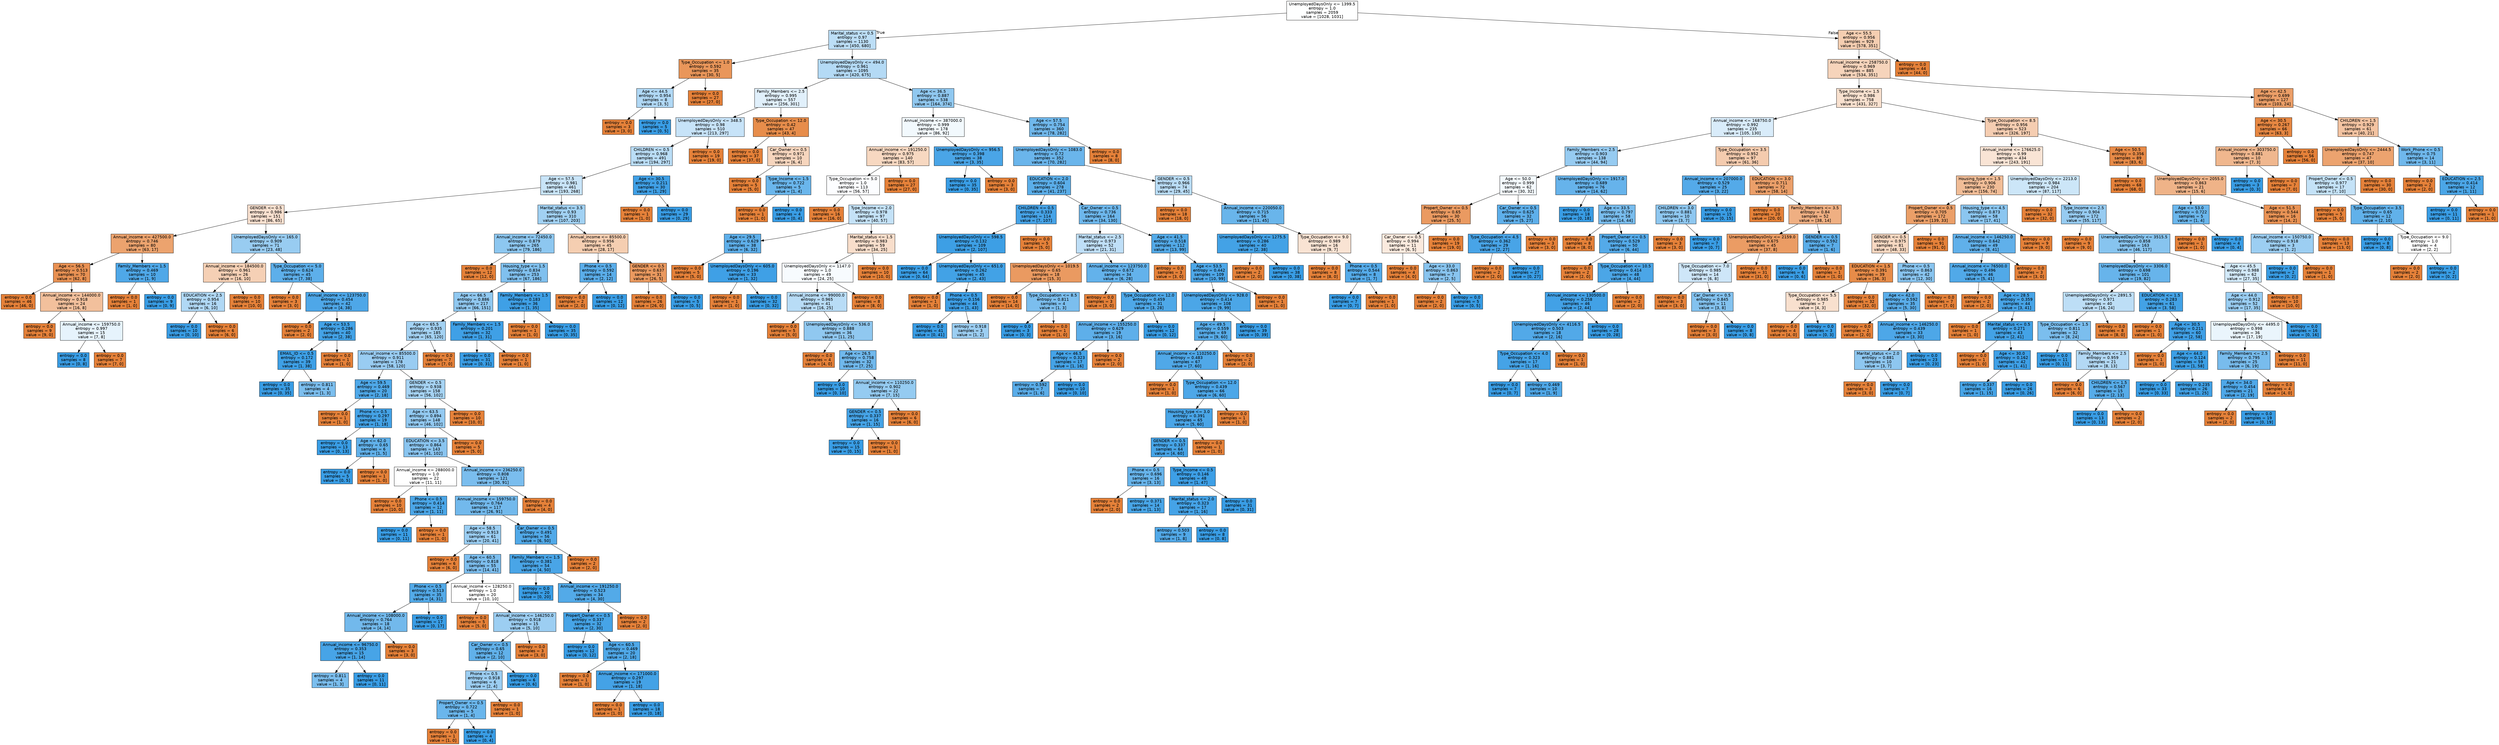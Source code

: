 digraph Tree {
node [shape=box, style="filled", color="black", fontname="helvetica"] ;
edge [fontname="helvetica"] ;
0 [label="UnemployedDaysOnly <= 1399.5\nentropy = 1.0\nsamples = 2059\nvalue = [1028, 1031]", fillcolor="#feffff"] ;
1 [label="Marital_status <= 0.5\nentropy = 0.97\nsamples = 1130\nvalue = [450, 680]", fillcolor="#bcdef6"] ;
0 -> 1 [labeldistance=2.5, labelangle=45, headlabel="True"] ;
2 [label="Type_Occupation <= 1.0\nentropy = 0.592\nsamples = 35\nvalue = [30, 5]", fillcolor="#e9965a"] ;
1 -> 2 ;
3 [label="Age <= 44.5\nentropy = 0.954\nsamples = 8\nvalue = [3, 5]", fillcolor="#b0d8f5"] ;
2 -> 3 ;
4 [label="entropy = 0.0\nsamples = 3\nvalue = [3, 0]", fillcolor="#e58139"] ;
3 -> 4 ;
5 [label="entropy = 0.0\nsamples = 5\nvalue = [0, 5]", fillcolor="#399de5"] ;
3 -> 5 ;
6 [label="entropy = 0.0\nsamples = 27\nvalue = [27, 0]", fillcolor="#e58139"] ;
2 -> 6 ;
7 [label="UnemployedDaysOnly <= 494.0\nentropy = 0.961\nsamples = 1095\nvalue = [420, 675]", fillcolor="#b4daf5"] ;
1 -> 7 ;
8 [label="Family_Members <= 2.5\nentropy = 0.995\nsamples = 557\nvalue = [256, 301]", fillcolor="#e1f0fb"] ;
7 -> 8 ;
9 [label="UnemployedDaysOnly <= 348.5\nentropy = 0.98\nsamples = 510\nvalue = [213, 297]", fillcolor="#c7e3f8"] ;
8 -> 9 ;
10 [label="CHILDREN <= 0.5\nentropy = 0.968\nsamples = 491\nvalue = [194, 297]", fillcolor="#baddf6"] ;
9 -> 10 ;
11 [label="Age <= 57.5\nentropy = 0.981\nsamples = 461\nvalue = [193, 268]", fillcolor="#c8e4f8"] ;
10 -> 11 ;
12 [label="GENDER <= 0.5\nentropy = 0.986\nsamples = 151\nvalue = [86, 65]", fillcolor="#f9e0cf"] ;
11 -> 12 ;
13 [label="Annual_income <= 427500.0\nentropy = 0.746\nsamples = 80\nvalue = [63, 17]", fillcolor="#eca36e"] ;
12 -> 13 ;
14 [label="Age <= 56.5\nentropy = 0.513\nsamples = 70\nvalue = [62, 8]", fillcolor="#e89153"] ;
13 -> 14 ;
15 [label="entropy = 0.0\nsamples = 46\nvalue = [46, 0]", fillcolor="#e58139"] ;
14 -> 15 ;
16 [label="Annual_income <= 144000.0\nentropy = 0.918\nsamples = 24\nvalue = [16, 8]", fillcolor="#f2c09c"] ;
14 -> 16 ;
17 [label="entropy = 0.0\nsamples = 9\nvalue = [9, 0]", fillcolor="#e58139"] ;
16 -> 17 ;
18 [label="Annual_income <= 159750.0\nentropy = 0.997\nsamples = 15\nvalue = [7, 8]", fillcolor="#e6f3fc"] ;
16 -> 18 ;
19 [label="entropy = 0.0\nsamples = 8\nvalue = [0, 8]", fillcolor="#399de5"] ;
18 -> 19 ;
20 [label="entropy = 0.0\nsamples = 7\nvalue = [7, 0]", fillcolor="#e58139"] ;
18 -> 20 ;
21 [label="Family_Members <= 1.5\nentropy = 0.469\nsamples = 10\nvalue = [1, 9]", fillcolor="#4fa8e8"] ;
13 -> 21 ;
22 [label="entropy = 0.0\nsamples = 1\nvalue = [1, 0]", fillcolor="#e58139"] ;
21 -> 22 ;
23 [label="entropy = 0.0\nsamples = 9\nvalue = [0, 9]", fillcolor="#399de5"] ;
21 -> 23 ;
24 [label="UnemployedDaysOnly <= 165.0\nentropy = 0.909\nsamples = 71\nvalue = [23, 48]", fillcolor="#98ccf1"] ;
12 -> 24 ;
25 [label="Annual_income <= 184500.0\nentropy = 0.961\nsamples = 26\nvalue = [16, 10]", fillcolor="#f5d0b5"] ;
24 -> 25 ;
26 [label="EDUCATION <= 2.5\nentropy = 0.954\nsamples = 16\nvalue = [6, 10]", fillcolor="#b0d8f5"] ;
25 -> 26 ;
27 [label="entropy = 0.0\nsamples = 10\nvalue = [0, 10]", fillcolor="#399de5"] ;
26 -> 27 ;
28 [label="entropy = 0.0\nsamples = 6\nvalue = [6, 0]", fillcolor="#e58139"] ;
26 -> 28 ;
29 [label="entropy = 0.0\nsamples = 10\nvalue = [10, 0]", fillcolor="#e58139"] ;
25 -> 29 ;
30 [label="Type_Occupation <= 5.0\nentropy = 0.624\nsamples = 45\nvalue = [7, 38]", fillcolor="#5dafea"] ;
24 -> 30 ;
31 [label="entropy = 0.0\nsamples = 3\nvalue = [3, 0]", fillcolor="#e58139"] ;
30 -> 31 ;
32 [label="Annual_income <= 123750.0\nentropy = 0.454\nsamples = 42\nvalue = [4, 38]", fillcolor="#4ea7e8"] ;
30 -> 32 ;
33 [label="entropy = 0.0\nsamples = 2\nvalue = [2, 0]", fillcolor="#e58139"] ;
32 -> 33 ;
34 [label="Age <= 53.5\nentropy = 0.286\nsamples = 40\nvalue = [2, 38]", fillcolor="#43a2e6"] ;
32 -> 34 ;
35 [label="EMAIL_ID <= 0.5\nentropy = 0.172\nsamples = 39\nvalue = [1, 38]", fillcolor="#3ea0e6"] ;
34 -> 35 ;
36 [label="entropy = 0.0\nsamples = 35\nvalue = [0, 35]", fillcolor="#399de5"] ;
35 -> 36 ;
37 [label="entropy = 0.811\nsamples = 4\nvalue = [1, 3]", fillcolor="#7bbeee"] ;
35 -> 37 ;
38 [label="entropy = 0.0\nsamples = 1\nvalue = [1, 0]", fillcolor="#e58139"] ;
34 -> 38 ;
39 [label="Marital_status <= 3.5\nentropy = 0.93\nsamples = 310\nvalue = [107, 203]", fillcolor="#a1d1f3"] ;
11 -> 39 ;
40 [label="Annual_income <= 72450.0\nentropy = 0.879\nsamples = 265\nvalue = [79, 186]", fillcolor="#8dc7f0"] ;
39 -> 40 ;
41 [label="entropy = 0.0\nsamples = 12\nvalue = [12, 0]", fillcolor="#e58139"] ;
40 -> 41 ;
42 [label="Housing_type <= 1.5\nentropy = 0.834\nsamples = 253\nvalue = [67, 186]", fillcolor="#80c0ee"] ;
40 -> 42 ;
43 [label="Age <= 66.5\nentropy = 0.886\nsamples = 217\nvalue = [66, 151]", fillcolor="#90c8f0"] ;
42 -> 43 ;
44 [label="Age <= 65.5\nentropy = 0.935\nsamples = 185\nvalue = [65, 120]", fillcolor="#a4d2f3"] ;
43 -> 44 ;
45 [label="Annual_income <= 85500.0\nentropy = 0.911\nsamples = 178\nvalue = [58, 120]", fillcolor="#99ccf2"] ;
44 -> 45 ;
46 [label="Age <= 59.5\nentropy = 0.469\nsamples = 20\nvalue = [2, 18]", fillcolor="#4fa8e8"] ;
45 -> 46 ;
47 [label="entropy = 0.0\nsamples = 1\nvalue = [1, 0]", fillcolor="#e58139"] ;
46 -> 47 ;
48 [label="Phone <= 0.5\nentropy = 0.297\nsamples = 19\nvalue = [1, 18]", fillcolor="#44a2e6"] ;
46 -> 48 ;
49 [label="entropy = 0.0\nsamples = 13\nvalue = [0, 13]", fillcolor="#399de5"] ;
48 -> 49 ;
50 [label="Age <= 62.0\nentropy = 0.65\nsamples = 6\nvalue = [1, 5]", fillcolor="#61b1ea"] ;
48 -> 50 ;
51 [label="entropy = 0.0\nsamples = 5\nvalue = [0, 5]", fillcolor="#399de5"] ;
50 -> 51 ;
52 [label="entropy = 0.0\nsamples = 1\nvalue = [1, 0]", fillcolor="#e58139"] ;
50 -> 52 ;
53 [label="GENDER <= 0.5\nentropy = 0.938\nsamples = 158\nvalue = [56, 102]", fillcolor="#a6d3f3"] ;
45 -> 53 ;
54 [label="Age <= 63.5\nentropy = 0.894\nsamples = 148\nvalue = [46, 102]", fillcolor="#92c9f1"] ;
53 -> 54 ;
55 [label="EDUCATION <= 3.5\nentropy = 0.864\nsamples = 143\nvalue = [41, 102]", fillcolor="#89c4ef"] ;
54 -> 55 ;
56 [label="Annual_income <= 288000.0\nentropy = 1.0\nsamples = 22\nvalue = [11, 11]", fillcolor="#ffffff"] ;
55 -> 56 ;
57 [label="entropy = 0.0\nsamples = 10\nvalue = [10, 0]", fillcolor="#e58139"] ;
56 -> 57 ;
58 [label="Phone <= 0.5\nentropy = 0.414\nsamples = 12\nvalue = [1, 11]", fillcolor="#4ba6e7"] ;
56 -> 58 ;
59 [label="entropy = 0.0\nsamples = 11\nvalue = [0, 11]", fillcolor="#399de5"] ;
58 -> 59 ;
60 [label="entropy = 0.0\nsamples = 1\nvalue = [1, 0]", fillcolor="#e58139"] ;
58 -> 60 ;
61 [label="Annual_income <= 236250.0\nentropy = 0.808\nsamples = 121\nvalue = [30, 91]", fillcolor="#7abdee"] ;
55 -> 61 ;
62 [label="Annual_income <= 159750.0\nentropy = 0.764\nsamples = 117\nvalue = [26, 91]", fillcolor="#72b9ec"] ;
61 -> 62 ;
63 [label="Age <= 58.5\nentropy = 0.913\nsamples = 61\nvalue = [20, 41]", fillcolor="#9acdf2"] ;
62 -> 63 ;
64 [label="entropy = 0.0\nsamples = 6\nvalue = [6, 0]", fillcolor="#e58139"] ;
63 -> 64 ;
65 [label="Age <= 60.5\nentropy = 0.818\nsamples = 55\nvalue = [14, 41]", fillcolor="#7dbeee"] ;
63 -> 65 ;
66 [label="Phone <= 0.5\nentropy = 0.513\nsamples = 35\nvalue = [4, 31]", fillcolor="#53aae8"] ;
65 -> 66 ;
67 [label="Annual_income <= 108000.0\nentropy = 0.764\nsamples = 18\nvalue = [4, 14]", fillcolor="#72b9ec"] ;
66 -> 67 ;
68 [label="Annual_income <= 96750.0\nentropy = 0.353\nsamples = 15\nvalue = [1, 14]", fillcolor="#47a4e7"] ;
67 -> 68 ;
69 [label="entropy = 0.811\nsamples = 4\nvalue = [1, 3]", fillcolor="#7bbeee"] ;
68 -> 69 ;
70 [label="entropy = 0.0\nsamples = 11\nvalue = [0, 11]", fillcolor="#399de5"] ;
68 -> 70 ;
71 [label="entropy = 0.0\nsamples = 3\nvalue = [3, 0]", fillcolor="#e58139"] ;
67 -> 71 ;
72 [label="entropy = 0.0\nsamples = 17\nvalue = [0, 17]", fillcolor="#399de5"] ;
66 -> 72 ;
73 [label="Annual_income <= 128250.0\nentropy = 1.0\nsamples = 20\nvalue = [10, 10]", fillcolor="#ffffff"] ;
65 -> 73 ;
74 [label="entropy = 0.0\nsamples = 5\nvalue = [5, 0]", fillcolor="#e58139"] ;
73 -> 74 ;
75 [label="Annual_income <= 146250.0\nentropy = 0.918\nsamples = 15\nvalue = [5, 10]", fillcolor="#9ccef2"] ;
73 -> 75 ;
76 [label="Car_Owner <= 0.5\nentropy = 0.65\nsamples = 12\nvalue = [2, 10]", fillcolor="#61b1ea"] ;
75 -> 76 ;
77 [label="Phone <= 0.5\nentropy = 0.918\nsamples = 6\nvalue = [2, 4]", fillcolor="#9ccef2"] ;
76 -> 77 ;
78 [label="Propert_Owner <= 0.5\nentropy = 0.722\nsamples = 5\nvalue = [1, 4]", fillcolor="#6ab6ec"] ;
77 -> 78 ;
79 [label="entropy = 0.0\nsamples = 1\nvalue = [1, 0]", fillcolor="#e58139"] ;
78 -> 79 ;
80 [label="entropy = 0.0\nsamples = 4\nvalue = [0, 4]", fillcolor="#399de5"] ;
78 -> 80 ;
81 [label="entropy = 0.0\nsamples = 1\nvalue = [1, 0]", fillcolor="#e58139"] ;
77 -> 81 ;
82 [label="entropy = 0.0\nsamples = 6\nvalue = [0, 6]", fillcolor="#399de5"] ;
76 -> 82 ;
83 [label="entropy = 0.0\nsamples = 3\nvalue = [3, 0]", fillcolor="#e58139"] ;
75 -> 83 ;
84 [label="Car_Owner <= 0.5\nentropy = 0.491\nsamples = 56\nvalue = [6, 50]", fillcolor="#51a9e8"] ;
62 -> 84 ;
85 [label="Family_Members <= 1.5\nentropy = 0.381\nsamples = 54\nvalue = [4, 50]", fillcolor="#49a5e7"] ;
84 -> 85 ;
86 [label="entropy = 0.0\nsamples = 20\nvalue = [0, 20]", fillcolor="#399de5"] ;
85 -> 86 ;
87 [label="Annual_income <= 191250.0\nentropy = 0.523\nsamples = 34\nvalue = [4, 30]", fillcolor="#53aae8"] ;
85 -> 87 ;
88 [label="Propert_Owner <= 0.5\nentropy = 0.337\nsamples = 32\nvalue = [2, 30]", fillcolor="#46a4e7"] ;
87 -> 88 ;
89 [label="entropy = 0.0\nsamples = 12\nvalue = [0, 12]", fillcolor="#399de5"] ;
88 -> 89 ;
90 [label="Age <= 60.5\nentropy = 0.469\nsamples = 20\nvalue = [2, 18]", fillcolor="#4fa8e8"] ;
88 -> 90 ;
91 [label="entropy = 0.0\nsamples = 1\nvalue = [1, 0]", fillcolor="#e58139"] ;
90 -> 91 ;
92 [label="Annual_income <= 171000.0\nentropy = 0.297\nsamples = 19\nvalue = [1, 18]", fillcolor="#44a2e6"] ;
90 -> 92 ;
93 [label="entropy = 0.0\nsamples = 1\nvalue = [1, 0]", fillcolor="#e58139"] ;
92 -> 93 ;
94 [label="entropy = 0.0\nsamples = 18\nvalue = [0, 18]", fillcolor="#399de5"] ;
92 -> 94 ;
95 [label="entropy = 0.0\nsamples = 2\nvalue = [2, 0]", fillcolor="#e58139"] ;
87 -> 95 ;
96 [label="entropy = 0.0\nsamples = 2\nvalue = [2, 0]", fillcolor="#e58139"] ;
84 -> 96 ;
97 [label="entropy = 0.0\nsamples = 4\nvalue = [4, 0]", fillcolor="#e58139"] ;
61 -> 97 ;
98 [label="entropy = 0.0\nsamples = 5\nvalue = [5, 0]", fillcolor="#e58139"] ;
54 -> 98 ;
99 [label="entropy = 0.0\nsamples = 10\nvalue = [10, 0]", fillcolor="#e58139"] ;
53 -> 99 ;
100 [label="entropy = 0.0\nsamples = 7\nvalue = [7, 0]", fillcolor="#e58139"] ;
44 -> 100 ;
101 [label="Family_Members <= 1.5\nentropy = 0.201\nsamples = 32\nvalue = [1, 31]", fillcolor="#3fa0e6"] ;
43 -> 101 ;
102 [label="entropy = 0.0\nsamples = 31\nvalue = [0, 31]", fillcolor="#399de5"] ;
101 -> 102 ;
103 [label="entropy = 0.0\nsamples = 1\nvalue = [1, 0]", fillcolor="#e58139"] ;
101 -> 103 ;
104 [label="Family_Members <= 1.5\nentropy = 0.183\nsamples = 36\nvalue = [1, 35]", fillcolor="#3fa0e6"] ;
42 -> 104 ;
105 [label="entropy = 0.0\nsamples = 1\nvalue = [1, 0]", fillcolor="#e58139"] ;
104 -> 105 ;
106 [label="entropy = 0.0\nsamples = 35\nvalue = [0, 35]", fillcolor="#399de5"] ;
104 -> 106 ;
107 [label="Annual_income <= 85500.0\nentropy = 0.956\nsamples = 45\nvalue = [28, 17]", fillcolor="#f5ceb1"] ;
39 -> 107 ;
108 [label="Phone <= 0.5\nentropy = 0.592\nsamples = 14\nvalue = [2, 12]", fillcolor="#5aade9"] ;
107 -> 108 ;
109 [label="entropy = 0.0\nsamples = 2\nvalue = [2, 0]", fillcolor="#e58139"] ;
108 -> 109 ;
110 [label="entropy = 0.0\nsamples = 12\nvalue = [0, 12]", fillcolor="#399de5"] ;
108 -> 110 ;
111 [label="GENDER <= 0.5\nentropy = 0.637\nsamples = 31\nvalue = [26, 5]", fillcolor="#ea995f"] ;
107 -> 111 ;
112 [label="entropy = 0.0\nsamples = 26\nvalue = [26, 0]", fillcolor="#e58139"] ;
111 -> 112 ;
113 [label="entropy = 0.0\nsamples = 5\nvalue = [0, 5]", fillcolor="#399de5"] ;
111 -> 113 ;
114 [label="Age <= 30.5\nentropy = 0.211\nsamples = 30\nvalue = [1, 29]", fillcolor="#40a0e6"] ;
10 -> 114 ;
115 [label="entropy = 0.0\nsamples = 1\nvalue = [1, 0]", fillcolor="#e58139"] ;
114 -> 115 ;
116 [label="entropy = 0.0\nsamples = 29\nvalue = [0, 29]", fillcolor="#399de5"] ;
114 -> 116 ;
117 [label="entropy = 0.0\nsamples = 19\nvalue = [19, 0]", fillcolor="#e58139"] ;
9 -> 117 ;
118 [label="Type_Occupation <= 12.0\nentropy = 0.42\nsamples = 47\nvalue = [43, 4]", fillcolor="#e78d4b"] ;
8 -> 118 ;
119 [label="entropy = 0.0\nsamples = 37\nvalue = [37, 0]", fillcolor="#e58139"] ;
118 -> 119 ;
120 [label="Car_Owner <= 0.5\nentropy = 0.971\nsamples = 10\nvalue = [6, 4]", fillcolor="#f6d5bd"] ;
118 -> 120 ;
121 [label="entropy = 0.0\nsamples = 5\nvalue = [5, 0]", fillcolor="#e58139"] ;
120 -> 121 ;
122 [label="Type_Income <= 1.5\nentropy = 0.722\nsamples = 5\nvalue = [1, 4]", fillcolor="#6ab6ec"] ;
120 -> 122 ;
123 [label="entropy = 0.0\nsamples = 1\nvalue = [1, 0]", fillcolor="#e58139"] ;
122 -> 123 ;
124 [label="entropy = 0.0\nsamples = 4\nvalue = [0, 4]", fillcolor="#399de5"] ;
122 -> 124 ;
125 [label="Age <= 36.5\nentropy = 0.887\nsamples = 538\nvalue = [164, 374]", fillcolor="#90c8f0"] ;
7 -> 125 ;
126 [label="Annual_income <= 387000.0\nentropy = 0.999\nsamples = 178\nvalue = [86, 92]", fillcolor="#f2f9fd"] ;
125 -> 126 ;
127 [label="Annual_income <= 191250.0\nentropy = 0.975\nsamples = 140\nvalue = [83, 57]", fillcolor="#f7d8c1"] ;
126 -> 127 ;
128 [label="Type_Occupation <= 5.0\nentropy = 1.0\nsamples = 113\nvalue = [56, 57]", fillcolor="#fcfdff"] ;
127 -> 128 ;
129 [label="entropy = 0.0\nsamples = 16\nvalue = [16, 0]", fillcolor="#e58139"] ;
128 -> 129 ;
130 [label="Type_Income <= 2.0\nentropy = 0.978\nsamples = 97\nvalue = [40, 57]", fillcolor="#c4e2f7"] ;
128 -> 130 ;
131 [label="Age <= 29.5\nentropy = 0.629\nsamples = 38\nvalue = [6, 32]", fillcolor="#5eafea"] ;
130 -> 131 ;
132 [label="entropy = 0.0\nsamples = 5\nvalue = [5, 0]", fillcolor="#e58139"] ;
131 -> 132 ;
133 [label="UnemployedDaysOnly <= 605.0\nentropy = 0.196\nsamples = 33\nvalue = [1, 32]", fillcolor="#3fa0e6"] ;
131 -> 133 ;
134 [label="entropy = 0.0\nsamples = 1\nvalue = [1, 0]", fillcolor="#e58139"] ;
133 -> 134 ;
135 [label="entropy = 0.0\nsamples = 32\nvalue = [0, 32]", fillcolor="#399de5"] ;
133 -> 135 ;
136 [label="Marital_status <= 1.5\nentropy = 0.983\nsamples = 59\nvalue = [34, 25]", fillcolor="#f8decb"] ;
130 -> 136 ;
137 [label="UnemployedDaysOnly <= 1147.0\nentropy = 1.0\nsamples = 49\nvalue = [24, 25]", fillcolor="#f7fbfe"] ;
136 -> 137 ;
138 [label="Annual_income <= 99000.0\nentropy = 0.965\nsamples = 41\nvalue = [16, 25]", fillcolor="#b8dcf6"] ;
137 -> 138 ;
139 [label="entropy = 0.0\nsamples = 5\nvalue = [5, 0]", fillcolor="#e58139"] ;
138 -> 139 ;
140 [label="UnemployedDaysOnly <= 536.0\nentropy = 0.888\nsamples = 36\nvalue = [11, 25]", fillcolor="#90c8f0"] ;
138 -> 140 ;
141 [label="entropy = 0.0\nsamples = 4\nvalue = [4, 0]", fillcolor="#e58139"] ;
140 -> 141 ;
142 [label="Age <= 26.5\nentropy = 0.758\nsamples = 32\nvalue = [7, 25]", fillcolor="#70b8ec"] ;
140 -> 142 ;
143 [label="entropy = 0.0\nsamples = 10\nvalue = [0, 10]", fillcolor="#399de5"] ;
142 -> 143 ;
144 [label="Annual_income <= 110250.0\nentropy = 0.902\nsamples = 22\nvalue = [7, 15]", fillcolor="#95cbf1"] ;
142 -> 144 ;
145 [label="GENDER <= 0.5\nentropy = 0.337\nsamples = 16\nvalue = [1, 15]", fillcolor="#46a4e7"] ;
144 -> 145 ;
146 [label="entropy = 0.0\nsamples = 15\nvalue = [0, 15]", fillcolor="#399de5"] ;
145 -> 146 ;
147 [label="entropy = 0.0\nsamples = 1\nvalue = [1, 0]", fillcolor="#e58139"] ;
145 -> 147 ;
148 [label="entropy = 0.0\nsamples = 6\nvalue = [6, 0]", fillcolor="#e58139"] ;
144 -> 148 ;
149 [label="entropy = 0.0\nsamples = 8\nvalue = [8, 0]", fillcolor="#e58139"] ;
137 -> 149 ;
150 [label="entropy = 0.0\nsamples = 10\nvalue = [10, 0]", fillcolor="#e58139"] ;
136 -> 150 ;
151 [label="entropy = 0.0\nsamples = 27\nvalue = [27, 0]", fillcolor="#e58139"] ;
127 -> 151 ;
152 [label="UnemployedDaysOnly <= 956.5\nentropy = 0.398\nsamples = 38\nvalue = [3, 35]", fillcolor="#4aa5e7"] ;
126 -> 152 ;
153 [label="entropy = 0.0\nsamples = 35\nvalue = [0, 35]", fillcolor="#399de5"] ;
152 -> 153 ;
154 [label="entropy = 0.0\nsamples = 3\nvalue = [3, 0]", fillcolor="#e58139"] ;
152 -> 154 ;
155 [label="Age <= 57.5\nentropy = 0.754\nsamples = 360\nvalue = [78, 282]", fillcolor="#70b8ec"] ;
125 -> 155 ;
156 [label="UnemployedDaysOnly <= 1083.0\nentropy = 0.72\nsamples = 352\nvalue = [70, 282]", fillcolor="#6ab5eb"] ;
155 -> 156 ;
157 [label="EDUCATION <= 2.0\nentropy = 0.604\nsamples = 278\nvalue = [41, 237]", fillcolor="#5baee9"] ;
156 -> 157 ;
158 [label="CHILDREN <= 0.5\nentropy = 0.333\nsamples = 114\nvalue = [7, 107]", fillcolor="#46a3e7"] ;
157 -> 158 ;
159 [label="UnemployedDaysOnly <= 598.5\nentropy = 0.132\nsamples = 109\nvalue = [2, 107]", fillcolor="#3d9fe5"] ;
158 -> 159 ;
160 [label="entropy = 0.0\nsamples = 64\nvalue = [0, 64]", fillcolor="#399de5"] ;
159 -> 160 ;
161 [label="UnemployedDaysOnly <= 651.0\nentropy = 0.262\nsamples = 45\nvalue = [2, 43]", fillcolor="#42a2e6"] ;
159 -> 161 ;
162 [label="entropy = 0.0\nsamples = 1\nvalue = [1, 0]", fillcolor="#e58139"] ;
161 -> 162 ;
163 [label="Phone <= 0.5\nentropy = 0.156\nsamples = 44\nvalue = [1, 43]", fillcolor="#3e9fe6"] ;
161 -> 163 ;
164 [label="entropy = 0.0\nsamples = 41\nvalue = [0, 41]", fillcolor="#399de5"] ;
163 -> 164 ;
165 [label="entropy = 0.918\nsamples = 3\nvalue = [1, 2]", fillcolor="#9ccef2"] ;
163 -> 165 ;
166 [label="entropy = 0.0\nsamples = 5\nvalue = [5, 0]", fillcolor="#e58139"] ;
158 -> 166 ;
167 [label="Car_Owner <= 0.5\nentropy = 0.736\nsamples = 164\nvalue = [34, 130]", fillcolor="#6db7ec"] ;
157 -> 167 ;
168 [label="Marital_status <= 2.5\nentropy = 0.973\nsamples = 52\nvalue = [21, 31]", fillcolor="#bfdff7"] ;
167 -> 168 ;
169 [label="UnemployedDaysOnly <= 1019.5\nentropy = 0.65\nsamples = 18\nvalue = [15, 3]", fillcolor="#ea9a61"] ;
168 -> 169 ;
170 [label="entropy = 0.0\nsamples = 14\nvalue = [14, 0]", fillcolor="#e58139"] ;
169 -> 170 ;
171 [label="Type_Occupation <= 8.5\nentropy = 0.811\nsamples = 4\nvalue = [1, 3]", fillcolor="#7bbeee"] ;
169 -> 171 ;
172 [label="entropy = 0.0\nsamples = 3\nvalue = [0, 3]", fillcolor="#399de5"] ;
171 -> 172 ;
173 [label="entropy = 0.0\nsamples = 1\nvalue = [1, 0]", fillcolor="#e58139"] ;
171 -> 173 ;
174 [label="Annual_income <= 123750.0\nentropy = 0.672\nsamples = 34\nvalue = [6, 28]", fillcolor="#63b2eb"] ;
168 -> 174 ;
175 [label="entropy = 0.0\nsamples = 3\nvalue = [3, 0]", fillcolor="#e58139"] ;
174 -> 175 ;
176 [label="Type_Occupation <= 12.0\nentropy = 0.459\nsamples = 31\nvalue = [3, 28]", fillcolor="#4ea8e8"] ;
174 -> 176 ;
177 [label="Annual_income <= 155250.0\nentropy = 0.629\nsamples = 19\nvalue = [3, 16]", fillcolor="#5eafea"] ;
176 -> 177 ;
178 [label="Age <= 46.5\nentropy = 0.323\nsamples = 17\nvalue = [1, 16]", fillcolor="#45a3e7"] ;
177 -> 178 ;
179 [label="entropy = 0.592\nsamples = 7\nvalue = [1, 6]", fillcolor="#5aade9"] ;
178 -> 179 ;
180 [label="entropy = 0.0\nsamples = 10\nvalue = [0, 10]", fillcolor="#399de5"] ;
178 -> 180 ;
181 [label="entropy = 0.0\nsamples = 2\nvalue = [2, 0]", fillcolor="#e58139"] ;
177 -> 181 ;
182 [label="entropy = 0.0\nsamples = 12\nvalue = [0, 12]", fillcolor="#399de5"] ;
176 -> 182 ;
183 [label="Age <= 41.5\nentropy = 0.518\nsamples = 112\nvalue = [13, 99]", fillcolor="#53aae8"] ;
167 -> 183 ;
184 [label="entropy = 0.0\nsamples = 3\nvalue = [3, 0]", fillcolor="#e58139"] ;
183 -> 184 ;
185 [label="Age <= 53.5\nentropy = 0.442\nsamples = 109\nvalue = [10, 99]", fillcolor="#4da7e8"] ;
183 -> 185 ;
186 [label="UnemployedDaysOnly <= 928.0\nentropy = 0.414\nsamples = 108\nvalue = [9, 99]", fillcolor="#4ba6e7"] ;
185 -> 186 ;
187 [label="Age <= 49.5\nentropy = 0.559\nsamples = 69\nvalue = [9, 60]", fillcolor="#57ace9"] ;
186 -> 187 ;
188 [label="Annual_income <= 110250.0\nentropy = 0.483\nsamples = 67\nvalue = [7, 60]", fillcolor="#50a8e8"] ;
187 -> 188 ;
189 [label="entropy = 0.0\nsamples = 1\nvalue = [1, 0]", fillcolor="#e58139"] ;
188 -> 189 ;
190 [label="Type_Occupation <= 12.0\nentropy = 0.439\nsamples = 66\nvalue = [6, 60]", fillcolor="#4da7e8"] ;
188 -> 190 ;
191 [label="Housing_type <= 3.0\nentropy = 0.391\nsamples = 65\nvalue = [5, 60]", fillcolor="#49a5e7"] ;
190 -> 191 ;
192 [label="GENDER <= 0.5\nentropy = 0.337\nsamples = 64\nvalue = [4, 60]", fillcolor="#46a4e7"] ;
191 -> 192 ;
193 [label="Phone <= 0.5\nentropy = 0.696\nsamples = 16\nvalue = [3, 13]", fillcolor="#67b4eb"] ;
192 -> 193 ;
194 [label="entropy = 0.0\nsamples = 2\nvalue = [2, 0]", fillcolor="#e58139"] ;
193 -> 194 ;
195 [label="entropy = 0.371\nsamples = 14\nvalue = [1, 13]", fillcolor="#48a5e7"] ;
193 -> 195 ;
196 [label="Type_Income <= 0.5\nentropy = 0.146\nsamples = 48\nvalue = [1, 47]", fillcolor="#3d9fe6"] ;
192 -> 196 ;
197 [label="Marital_status <= 2.0\nentropy = 0.323\nsamples = 17\nvalue = [1, 16]", fillcolor="#45a3e7"] ;
196 -> 197 ;
198 [label="entropy = 0.503\nsamples = 9\nvalue = [1, 8]", fillcolor="#52a9e8"] ;
197 -> 198 ;
199 [label="entropy = 0.0\nsamples = 8\nvalue = [0, 8]", fillcolor="#399de5"] ;
197 -> 199 ;
200 [label="entropy = 0.0\nsamples = 31\nvalue = [0, 31]", fillcolor="#399de5"] ;
196 -> 200 ;
201 [label="entropy = 0.0\nsamples = 1\nvalue = [1, 0]", fillcolor="#e58139"] ;
191 -> 201 ;
202 [label="entropy = 0.0\nsamples = 1\nvalue = [1, 0]", fillcolor="#e58139"] ;
190 -> 202 ;
203 [label="entropy = 0.0\nsamples = 2\nvalue = [2, 0]", fillcolor="#e58139"] ;
187 -> 203 ;
204 [label="entropy = 0.0\nsamples = 39\nvalue = [0, 39]", fillcolor="#399de5"] ;
186 -> 204 ;
205 [label="entropy = 0.0\nsamples = 1\nvalue = [1, 0]", fillcolor="#e58139"] ;
185 -> 205 ;
206 [label="GENDER <= 0.5\nentropy = 0.966\nsamples = 74\nvalue = [29, 45]", fillcolor="#b9dcf6"] ;
156 -> 206 ;
207 [label="entropy = 0.0\nsamples = 18\nvalue = [18, 0]", fillcolor="#e58139"] ;
206 -> 207 ;
208 [label="Annual_income <= 220050.0\nentropy = 0.715\nsamples = 56\nvalue = [11, 45]", fillcolor="#69b5eb"] ;
206 -> 208 ;
209 [label="UnemployedDaysOnly <= 1275.5\nentropy = 0.286\nsamples = 40\nvalue = [2, 38]", fillcolor="#43a2e6"] ;
208 -> 209 ;
210 [label="entropy = 0.0\nsamples = 2\nvalue = [2, 0]", fillcolor="#e58139"] ;
209 -> 210 ;
211 [label="entropy = 0.0\nsamples = 38\nvalue = [0, 38]", fillcolor="#399de5"] ;
209 -> 211 ;
212 [label="Type_Occupation <= 9.0\nentropy = 0.989\nsamples = 16\nvalue = [9, 7]", fillcolor="#f9e3d3"] ;
208 -> 212 ;
213 [label="entropy = 0.0\nsamples = 8\nvalue = [8, 0]", fillcolor="#e58139"] ;
212 -> 213 ;
214 [label="Phone <= 0.5\nentropy = 0.544\nsamples = 8\nvalue = [1, 7]", fillcolor="#55abe9"] ;
212 -> 214 ;
215 [label="entropy = 0.0\nsamples = 7\nvalue = [0, 7]", fillcolor="#399de5"] ;
214 -> 215 ;
216 [label="entropy = 0.0\nsamples = 1\nvalue = [1, 0]", fillcolor="#e58139"] ;
214 -> 216 ;
217 [label="entropy = 0.0\nsamples = 8\nvalue = [8, 0]", fillcolor="#e58139"] ;
155 -> 217 ;
218 [label="Age <= 55.5\nentropy = 0.956\nsamples = 929\nvalue = [578, 351]", fillcolor="#f5ceb1"] ;
0 -> 218 [labeldistance=2.5, labelangle=-45, headlabel="False"] ;
219 [label="Annual_income <= 258750.0\nentropy = 0.969\nsamples = 885\nvalue = [534, 351]", fillcolor="#f6d4bb"] ;
218 -> 219 ;
220 [label="Type_Income <= 1.5\nentropy = 0.986\nsamples = 758\nvalue = [431, 327]", fillcolor="#f9e1cf"] ;
219 -> 220 ;
221 [label="Annual_income <= 168750.0\nentropy = 0.992\nsamples = 235\nvalue = [105, 130]", fillcolor="#d9ecfa"] ;
220 -> 221 ;
222 [label="Family_Members <= 2.5\nentropy = 0.903\nsamples = 138\nvalue = [44, 94]", fillcolor="#96cbf1"] ;
221 -> 222 ;
223 [label="Age <= 50.0\nentropy = 0.999\nsamples = 62\nvalue = [30, 32]", fillcolor="#f3f9fd"] ;
222 -> 223 ;
224 [label="Propert_Owner <= 0.5\nentropy = 0.65\nsamples = 30\nvalue = [25, 5]", fillcolor="#ea9a61"] ;
223 -> 224 ;
225 [label="Car_Owner <= 0.5\nentropy = 0.994\nsamples = 11\nvalue = [6, 5]", fillcolor="#fbeade"] ;
224 -> 225 ;
226 [label="entropy = 0.0\nsamples = 4\nvalue = [4, 0]", fillcolor="#e58139"] ;
225 -> 226 ;
227 [label="Age <= 33.0\nentropy = 0.863\nsamples = 7\nvalue = [2, 5]", fillcolor="#88c4ef"] ;
225 -> 227 ;
228 [label="entropy = 0.0\nsamples = 2\nvalue = [2, 0]", fillcolor="#e58139"] ;
227 -> 228 ;
229 [label="entropy = 0.0\nsamples = 5\nvalue = [0, 5]", fillcolor="#399de5"] ;
227 -> 229 ;
230 [label="entropy = 0.0\nsamples = 19\nvalue = [19, 0]", fillcolor="#e58139"] ;
224 -> 230 ;
231 [label="Car_Owner <= 0.5\nentropy = 0.625\nsamples = 32\nvalue = [5, 27]", fillcolor="#5eafea"] ;
223 -> 231 ;
232 [label="Type_Occupation <= 4.5\nentropy = 0.362\nsamples = 29\nvalue = [2, 27]", fillcolor="#48a4e7"] ;
231 -> 232 ;
233 [label="entropy = 0.0\nsamples = 2\nvalue = [2, 0]", fillcolor="#e58139"] ;
232 -> 233 ;
234 [label="entropy = 0.0\nsamples = 27\nvalue = [0, 27]", fillcolor="#399de5"] ;
232 -> 234 ;
235 [label="entropy = 0.0\nsamples = 3\nvalue = [3, 0]", fillcolor="#e58139"] ;
231 -> 235 ;
236 [label="UnemployedDaysOnly <= 1917.0\nentropy = 0.689\nsamples = 76\nvalue = [14, 62]", fillcolor="#66b3eb"] ;
222 -> 236 ;
237 [label="entropy = 0.0\nsamples = 18\nvalue = [0, 18]", fillcolor="#399de5"] ;
236 -> 237 ;
238 [label="Age <= 33.5\nentropy = 0.797\nsamples = 58\nvalue = [14, 44]", fillcolor="#78bced"] ;
236 -> 238 ;
239 [label="entropy = 0.0\nsamples = 8\nvalue = [8, 0]", fillcolor="#e58139"] ;
238 -> 239 ;
240 [label="Propert_Owner <= 0.5\nentropy = 0.529\nsamples = 50\nvalue = [6, 44]", fillcolor="#54aae9"] ;
238 -> 240 ;
241 [label="entropy = 0.0\nsamples = 2\nvalue = [2, 0]", fillcolor="#e58139"] ;
240 -> 241 ;
242 [label="Type_Occupation <= 10.5\nentropy = 0.414\nsamples = 48\nvalue = [4, 44]", fillcolor="#4ba6e7"] ;
240 -> 242 ;
243 [label="Annual_income <= 130500.0\nentropy = 0.258\nsamples = 46\nvalue = [2, 44]", fillcolor="#42a1e6"] ;
242 -> 243 ;
244 [label="UnemployedDaysOnly <= 4116.5\nentropy = 0.503\nsamples = 18\nvalue = [2, 16]", fillcolor="#52a9e8"] ;
243 -> 244 ;
245 [label="Type_Occupation <= 4.0\nentropy = 0.323\nsamples = 17\nvalue = [1, 16]", fillcolor="#45a3e7"] ;
244 -> 245 ;
246 [label="entropy = 0.0\nsamples = 7\nvalue = [0, 7]", fillcolor="#399de5"] ;
245 -> 246 ;
247 [label="entropy = 0.469\nsamples = 10\nvalue = [1, 9]", fillcolor="#4fa8e8"] ;
245 -> 247 ;
248 [label="entropy = 0.0\nsamples = 1\nvalue = [1, 0]", fillcolor="#e58139"] ;
244 -> 248 ;
249 [label="entropy = 0.0\nsamples = 28\nvalue = [0, 28]", fillcolor="#399de5"] ;
243 -> 249 ;
250 [label="entropy = 0.0\nsamples = 2\nvalue = [2, 0]", fillcolor="#e58139"] ;
242 -> 250 ;
251 [label="Type_Occupation <= 3.5\nentropy = 0.952\nsamples = 97\nvalue = [61, 36]", fillcolor="#f4cbae"] ;
221 -> 251 ;
252 [label="Annual_income <= 207000.0\nentropy = 0.529\nsamples = 25\nvalue = [3, 22]", fillcolor="#54aae9"] ;
251 -> 252 ;
253 [label="CHILDREN <= 3.0\nentropy = 0.881\nsamples = 10\nvalue = [3, 7]", fillcolor="#8ec7f0"] ;
252 -> 253 ;
254 [label="entropy = 0.0\nsamples = 3\nvalue = [3, 0]", fillcolor="#e58139"] ;
253 -> 254 ;
255 [label="entropy = 0.0\nsamples = 7\nvalue = [0, 7]", fillcolor="#399de5"] ;
253 -> 255 ;
256 [label="entropy = 0.0\nsamples = 15\nvalue = [0, 15]", fillcolor="#399de5"] ;
252 -> 256 ;
257 [label="EDUCATION <= 3.0\nentropy = 0.711\nsamples = 72\nvalue = [58, 14]", fillcolor="#eb9f69"] ;
251 -> 257 ;
258 [label="entropy = 0.0\nsamples = 20\nvalue = [20, 0]", fillcolor="#e58139"] ;
257 -> 258 ;
259 [label="Family_Members <= 3.5\nentropy = 0.84\nsamples = 52\nvalue = [38, 14]", fillcolor="#efaf82"] ;
257 -> 259 ;
260 [label="UnemployedDaysOnly <= 2159.0\nentropy = 0.675\nsamples = 45\nvalue = [37, 8]", fillcolor="#eb9c64"] ;
259 -> 260 ;
261 [label="Type_Occupation <= 7.0\nentropy = 0.985\nsamples = 14\nvalue = [6, 8]", fillcolor="#cee6f8"] ;
260 -> 261 ;
262 [label="entropy = 0.0\nsamples = 3\nvalue = [3, 0]", fillcolor="#e58139"] ;
261 -> 262 ;
263 [label="Car_Owner <= 0.5\nentropy = 0.845\nsamples = 11\nvalue = [3, 8]", fillcolor="#83c2ef"] ;
261 -> 263 ;
264 [label="entropy = 0.0\nsamples = 3\nvalue = [3, 0]", fillcolor="#e58139"] ;
263 -> 264 ;
265 [label="entropy = 0.0\nsamples = 8\nvalue = [0, 8]", fillcolor="#399de5"] ;
263 -> 265 ;
266 [label="entropy = 0.0\nsamples = 31\nvalue = [31, 0]", fillcolor="#e58139"] ;
260 -> 266 ;
267 [label="GENDER <= 0.5\nentropy = 0.592\nsamples = 7\nvalue = [1, 6]", fillcolor="#5aade9"] ;
259 -> 267 ;
268 [label="entropy = 0.0\nsamples = 6\nvalue = [0, 6]", fillcolor="#399de5"] ;
267 -> 268 ;
269 [label="entropy = 0.0\nsamples = 1\nvalue = [1, 0]", fillcolor="#e58139"] ;
267 -> 269 ;
270 [label="Type_Occupation <= 8.5\nentropy = 0.956\nsamples = 523\nvalue = [326, 197]", fillcolor="#f5cdb1"] ;
220 -> 270 ;
271 [label="Annual_income <= 176625.0\nentropy = 0.99\nsamples = 434\nvalue = [243, 191]", fillcolor="#f9e4d5"] ;
270 -> 271 ;
272 [label="Housing_type <= 1.5\nentropy = 0.906\nsamples = 230\nvalue = [156, 74]", fillcolor="#f1bd97"] ;
271 -> 272 ;
273 [label="Propert_Owner <= 0.5\nentropy = 0.705\nsamples = 172\nvalue = [139, 33]", fillcolor="#eb9f68"] ;
272 -> 273 ;
274 [label="GENDER <= 0.5\nentropy = 0.975\nsamples = 81\nvalue = [48, 33]", fillcolor="#f7d8c1"] ;
273 -> 274 ;
275 [label="EDUCATION <= 1.5\nentropy = 0.391\nsamples = 39\nvalue = [36, 3]", fillcolor="#e78c49"] ;
274 -> 275 ;
276 [label="Type_Occupation <= 5.5\nentropy = 0.985\nsamples = 7\nvalue = [4, 3]", fillcolor="#f8e0ce"] ;
275 -> 276 ;
277 [label="entropy = 0.0\nsamples = 4\nvalue = [4, 0]", fillcolor="#e58139"] ;
276 -> 277 ;
278 [label="entropy = 0.0\nsamples = 3\nvalue = [0, 3]", fillcolor="#399de5"] ;
276 -> 278 ;
279 [label="entropy = 0.0\nsamples = 32\nvalue = [32, 0]", fillcolor="#e58139"] ;
275 -> 279 ;
280 [label="Phone <= 0.5\nentropy = 0.863\nsamples = 42\nvalue = [12, 30]", fillcolor="#88c4ef"] ;
274 -> 280 ;
281 [label="Age <= 42.0\nentropy = 0.592\nsamples = 35\nvalue = [5, 30]", fillcolor="#5aade9"] ;
280 -> 281 ;
282 [label="entropy = 0.0\nsamples = 2\nvalue = [2, 0]", fillcolor="#e58139"] ;
281 -> 282 ;
283 [label="Annual_income <= 146250.0\nentropy = 0.439\nsamples = 33\nvalue = [3, 30]", fillcolor="#4da7e8"] ;
281 -> 283 ;
284 [label="Marital_status <= 2.0\nentropy = 0.881\nsamples = 10\nvalue = [3, 7]", fillcolor="#8ec7f0"] ;
283 -> 284 ;
285 [label="entropy = 0.0\nsamples = 3\nvalue = [3, 0]", fillcolor="#e58139"] ;
284 -> 285 ;
286 [label="entropy = 0.0\nsamples = 7\nvalue = [0, 7]", fillcolor="#399de5"] ;
284 -> 286 ;
287 [label="entropy = 0.0\nsamples = 23\nvalue = [0, 23]", fillcolor="#399de5"] ;
283 -> 287 ;
288 [label="entropy = 0.0\nsamples = 7\nvalue = [7, 0]", fillcolor="#e58139"] ;
280 -> 288 ;
289 [label="entropy = 0.0\nsamples = 91\nvalue = [91, 0]", fillcolor="#e58139"] ;
273 -> 289 ;
290 [label="Housing_type <= 4.5\nentropy = 0.873\nsamples = 58\nvalue = [17, 41]", fillcolor="#8bc6f0"] ;
272 -> 290 ;
291 [label="Annual_income <= 146250.0\nentropy = 0.642\nsamples = 49\nvalue = [8, 41]", fillcolor="#60b0ea"] ;
290 -> 291 ;
292 [label="Annual_income <= 76500.0\nentropy = 0.496\nsamples = 46\nvalue = [5, 41]", fillcolor="#51a9e8"] ;
291 -> 292 ;
293 [label="entropy = 0.0\nsamples = 2\nvalue = [2, 0]", fillcolor="#e58139"] ;
292 -> 293 ;
294 [label="Age <= 28.5\nentropy = 0.359\nsamples = 44\nvalue = [3, 41]", fillcolor="#47a4e7"] ;
292 -> 294 ;
295 [label="entropy = 0.0\nsamples = 1\nvalue = [1, 0]", fillcolor="#e58139"] ;
294 -> 295 ;
296 [label="Marital_status <= 0.5\nentropy = 0.271\nsamples = 43\nvalue = [2, 41]", fillcolor="#43a2e6"] ;
294 -> 296 ;
297 [label="entropy = 0.0\nsamples = 1\nvalue = [1, 0]", fillcolor="#e58139"] ;
296 -> 297 ;
298 [label="Age <= 30.0\nentropy = 0.162\nsamples = 42\nvalue = [1, 41]", fillcolor="#3e9fe6"] ;
296 -> 298 ;
299 [label="entropy = 0.337\nsamples = 16\nvalue = [1, 15]", fillcolor="#46a4e7"] ;
298 -> 299 ;
300 [label="entropy = 0.0\nsamples = 26\nvalue = [0, 26]", fillcolor="#399de5"] ;
298 -> 300 ;
301 [label="entropy = 0.0\nsamples = 3\nvalue = [3, 0]", fillcolor="#e58139"] ;
291 -> 301 ;
302 [label="entropy = 0.0\nsamples = 9\nvalue = [9, 0]", fillcolor="#e58139"] ;
290 -> 302 ;
303 [label="UnemployedDaysOnly <= 2213.0\nentropy = 0.984\nsamples = 204\nvalue = [87, 117]", fillcolor="#cce6f8"] ;
271 -> 303 ;
304 [label="entropy = 0.0\nsamples = 32\nvalue = [32, 0]", fillcolor="#e58139"] ;
303 -> 304 ;
305 [label="Type_Income <= 2.5\nentropy = 0.904\nsamples = 172\nvalue = [55, 117]", fillcolor="#96cbf1"] ;
303 -> 305 ;
306 [label="entropy = 0.0\nsamples = 9\nvalue = [9, 0]", fillcolor="#e58139"] ;
305 -> 306 ;
307 [label="UnemployedDaysOnly <= 3515.5\nentropy = 0.858\nsamples = 163\nvalue = [46, 117]", fillcolor="#87c4ef"] ;
305 -> 307 ;
308 [label="UnemployedDaysOnly <= 3306.0\nentropy = 0.698\nsamples = 101\nvalue = [19, 82]", fillcolor="#67b4eb"] ;
307 -> 308 ;
309 [label="UnemployedDaysOnly <= 2891.5\nentropy = 0.971\nsamples = 40\nvalue = [16, 24]", fillcolor="#bddef6"] ;
308 -> 309 ;
310 [label="Type_Occupation <= 1.5\nentropy = 0.811\nsamples = 32\nvalue = [8, 24]", fillcolor="#7bbeee"] ;
309 -> 310 ;
311 [label="entropy = 0.0\nsamples = 11\nvalue = [0, 11]", fillcolor="#399de5"] ;
310 -> 311 ;
312 [label="Family_Members <= 2.5\nentropy = 0.959\nsamples = 21\nvalue = [8, 13]", fillcolor="#b3d9f5"] ;
310 -> 312 ;
313 [label="entropy = 0.0\nsamples = 6\nvalue = [6, 0]", fillcolor="#e58139"] ;
312 -> 313 ;
314 [label="CHILDREN <= 1.5\nentropy = 0.567\nsamples = 15\nvalue = [2, 13]", fillcolor="#57ace9"] ;
312 -> 314 ;
315 [label="entropy = 0.0\nsamples = 13\nvalue = [0, 13]", fillcolor="#399de5"] ;
314 -> 315 ;
316 [label="entropy = 0.0\nsamples = 2\nvalue = [2, 0]", fillcolor="#e58139"] ;
314 -> 316 ;
317 [label="entropy = 0.0\nsamples = 8\nvalue = [8, 0]", fillcolor="#e58139"] ;
309 -> 317 ;
318 [label="EDUCATION <= 1.5\nentropy = 0.283\nsamples = 61\nvalue = [3, 58]", fillcolor="#43a2e6"] ;
308 -> 318 ;
319 [label="entropy = 0.0\nsamples = 1\nvalue = [1, 0]", fillcolor="#e58139"] ;
318 -> 319 ;
320 [label="Age <= 30.5\nentropy = 0.211\nsamples = 60\nvalue = [2, 58]", fillcolor="#40a0e6"] ;
318 -> 320 ;
321 [label="entropy = 0.0\nsamples = 1\nvalue = [1, 0]", fillcolor="#e58139"] ;
320 -> 321 ;
322 [label="Age <= 44.0\nentropy = 0.124\nsamples = 59\nvalue = [1, 58]", fillcolor="#3c9fe5"] ;
320 -> 322 ;
323 [label="entropy = 0.0\nsamples = 33\nvalue = [0, 33]", fillcolor="#399de5"] ;
322 -> 323 ;
324 [label="entropy = 0.235\nsamples = 26\nvalue = [1, 25]", fillcolor="#41a1e6"] ;
322 -> 324 ;
325 [label="Age <= 45.5\nentropy = 0.988\nsamples = 62\nvalue = [27, 35]", fillcolor="#d2e9f9"] ;
307 -> 325 ;
326 [label="Age <= 44.0\nentropy = 0.912\nsamples = 52\nvalue = [17, 35]", fillcolor="#99cdf2"] ;
325 -> 326 ;
327 [label="UnemployedDaysOnly <= 4495.0\nentropy = 0.998\nsamples = 36\nvalue = [17, 19]", fillcolor="#eaf5fc"] ;
326 -> 327 ;
328 [label="Family_Members <= 2.5\nentropy = 0.795\nsamples = 25\nvalue = [6, 19]", fillcolor="#78bced"] ;
327 -> 328 ;
329 [label="Age <= 34.0\nentropy = 0.454\nsamples = 21\nvalue = [2, 19]", fillcolor="#4ea7e8"] ;
328 -> 329 ;
330 [label="entropy = 0.0\nsamples = 2\nvalue = [2, 0]", fillcolor="#e58139"] ;
329 -> 330 ;
331 [label="entropy = 0.0\nsamples = 19\nvalue = [0, 19]", fillcolor="#399de5"] ;
329 -> 331 ;
332 [label="entropy = 0.0\nsamples = 4\nvalue = [4, 0]", fillcolor="#e58139"] ;
328 -> 332 ;
333 [label="entropy = 0.0\nsamples = 11\nvalue = [11, 0]", fillcolor="#e58139"] ;
327 -> 333 ;
334 [label="entropy = 0.0\nsamples = 16\nvalue = [0, 16]", fillcolor="#399de5"] ;
326 -> 334 ;
335 [label="entropy = 0.0\nsamples = 10\nvalue = [10, 0]", fillcolor="#e58139"] ;
325 -> 335 ;
336 [label="Age <= 50.5\nentropy = 0.356\nsamples = 89\nvalue = [83, 6]", fillcolor="#e78a47"] ;
270 -> 336 ;
337 [label="entropy = 0.0\nsamples = 68\nvalue = [68, 0]", fillcolor="#e58139"] ;
336 -> 337 ;
338 [label="UnemployedDaysOnly <= 2055.0\nentropy = 0.863\nsamples = 21\nvalue = [15, 6]", fillcolor="#efb388"] ;
336 -> 338 ;
339 [label="Age <= 53.0\nentropy = 0.722\nsamples = 5\nvalue = [1, 4]", fillcolor="#6ab6ec"] ;
338 -> 339 ;
340 [label="entropy = 0.0\nsamples = 1\nvalue = [1, 0]", fillcolor="#e58139"] ;
339 -> 340 ;
341 [label="entropy = 0.0\nsamples = 4\nvalue = [0, 4]", fillcolor="#399de5"] ;
339 -> 341 ;
342 [label="Age <= 51.5\nentropy = 0.544\nsamples = 16\nvalue = [14, 2]", fillcolor="#e99355"] ;
338 -> 342 ;
343 [label="Annual_income <= 150750.0\nentropy = 0.918\nsamples = 3\nvalue = [1, 2]", fillcolor="#9ccef2"] ;
342 -> 343 ;
344 [label="entropy = 0.0\nsamples = 2\nvalue = [0, 2]", fillcolor="#399de5"] ;
343 -> 344 ;
345 [label="entropy = 0.0\nsamples = 1\nvalue = [1, 0]", fillcolor="#e58139"] ;
343 -> 345 ;
346 [label="entropy = 0.0\nsamples = 13\nvalue = [13, 0]", fillcolor="#e58139"] ;
342 -> 346 ;
347 [label="Age <= 42.5\nentropy = 0.699\nsamples = 127\nvalue = [103, 24]", fillcolor="#eb9e67"] ;
219 -> 347 ;
348 [label="Age <= 30.5\nentropy = 0.267\nsamples = 66\nvalue = [63, 3]", fillcolor="#e68742"] ;
347 -> 348 ;
349 [label="Annual_income <= 303750.0\nentropy = 0.881\nsamples = 10\nvalue = [7, 3]", fillcolor="#f0b78e"] ;
348 -> 349 ;
350 [label="entropy = 0.0\nsamples = 3\nvalue = [0, 3]", fillcolor="#399de5"] ;
349 -> 350 ;
351 [label="entropy = 0.0\nsamples = 7\nvalue = [7, 0]", fillcolor="#e58139"] ;
349 -> 351 ;
352 [label="entropy = 0.0\nsamples = 56\nvalue = [56, 0]", fillcolor="#e58139"] ;
348 -> 352 ;
353 [label="CHILDREN <= 1.5\nentropy = 0.929\nsamples = 61\nvalue = [40, 21]", fillcolor="#f3c3a1"] ;
347 -> 353 ;
354 [label="UnemployedDaysOnly <= 2444.5\nentropy = 0.747\nsamples = 47\nvalue = [37, 10]", fillcolor="#eca36f"] ;
353 -> 354 ;
355 [label="Propert_Owner <= 0.5\nentropy = 0.977\nsamples = 17\nvalue = [7, 10]", fillcolor="#c4e2f7"] ;
354 -> 355 ;
356 [label="entropy = 0.0\nsamples = 5\nvalue = [5, 0]", fillcolor="#e58139"] ;
355 -> 356 ;
357 [label="Type_Occupation <= 3.5\nentropy = 0.65\nsamples = 12\nvalue = [2, 10]", fillcolor="#61b1ea"] ;
355 -> 357 ;
358 [label="entropy = 0.0\nsamples = 8\nvalue = [0, 8]", fillcolor="#399de5"] ;
357 -> 358 ;
359 [label="Type_Occupation <= 9.0\nentropy = 1.0\nsamples = 4\nvalue = [2, 2]", fillcolor="#ffffff"] ;
357 -> 359 ;
360 [label="entropy = 0.0\nsamples = 2\nvalue = [2, 0]", fillcolor="#e58139"] ;
359 -> 360 ;
361 [label="entropy = 0.0\nsamples = 2\nvalue = [0, 2]", fillcolor="#399de5"] ;
359 -> 361 ;
362 [label="entropy = 0.0\nsamples = 30\nvalue = [30, 0]", fillcolor="#e58139"] ;
354 -> 362 ;
363 [label="Work_Phone <= 0.5\nentropy = 0.75\nsamples = 14\nvalue = [3, 11]", fillcolor="#6fb8ec"] ;
353 -> 363 ;
364 [label="entropy = 0.0\nsamples = 2\nvalue = [2, 0]", fillcolor="#e58139"] ;
363 -> 364 ;
365 [label="EDUCATION <= 2.5\nentropy = 0.414\nsamples = 12\nvalue = [1, 11]", fillcolor="#4ba6e7"] ;
363 -> 365 ;
366 [label="entropy = 0.0\nsamples = 11\nvalue = [0, 11]", fillcolor="#399de5"] ;
365 -> 366 ;
367 [label="entropy = 0.0\nsamples = 1\nvalue = [1, 0]", fillcolor="#e58139"] ;
365 -> 367 ;
368 [label="entropy = 0.0\nsamples = 44\nvalue = [44, 0]", fillcolor="#e58139"] ;
218 -> 368 ;
}
